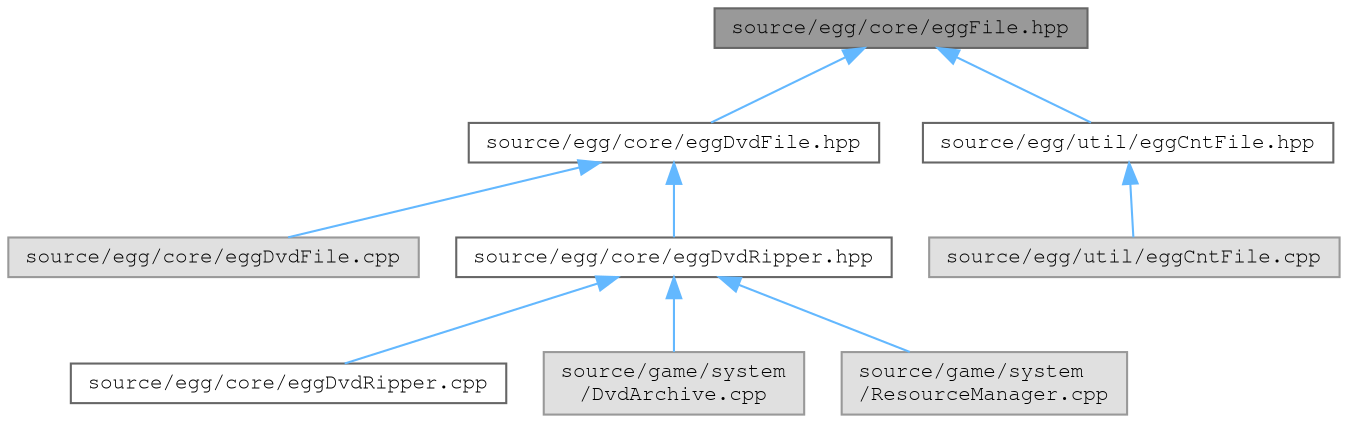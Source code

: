digraph "source/egg/core/eggFile.hpp"
{
 // LATEX_PDF_SIZE
  bgcolor="transparent";
  edge [fontname=FreeMono,fontsize=10,labelfontname=FreeMono,labelfontsize=10];
  node [fontname=FreeMono,fontsize=10,shape=box,height=0.2,width=0.4];
  Node1 [label="source/egg/core/eggFile.hpp",height=0.2,width=0.4,color="gray40", fillcolor="grey60", style="filled", fontcolor="black",tooltip="Base file class."];
  Node1 -> Node2 [dir="back",color="steelblue1",style="solid"];
  Node2 [label="source/egg/core/eggDvdFile.hpp",height=0.2,width=0.4,color="grey40", fillcolor="white", style="filled",URL="$egg_dvd_file_8hpp.html",tooltip="Implementation of File for files on the DVD (read-only)."];
  Node2 -> Node3 [dir="back",color="steelblue1",style="solid"];
  Node3 [label="source/egg/core/eggDvdFile.cpp",height=0.2,width=0.4,color="grey60", fillcolor="#E0E0E0", style="filled",tooltip=" "];
  Node2 -> Node4 [dir="back",color="steelblue1",style="solid"];
  Node4 [label="source/egg/core/eggDvdRipper.hpp",height=0.2,width=0.4,color="grey40", fillcolor="white", style="filled",URL="$egg_dvd_ripper_8hpp.html",tooltip="Headers for the EGG DVD ripper."];
  Node4 -> Node5 [dir="back",color="steelblue1",style="solid"];
  Node5 [label="source/egg/core/eggDvdRipper.cpp",height=0.2,width=0.4,color="grey40", fillcolor="white", style="filled",URL="$egg_dvd_ripper_8cpp.html",tooltip="Implementations for the EGG DVD ripper."];
  Node4 -> Node6 [dir="back",color="steelblue1",style="solid"];
  Node6 [label="source/game/system\l/DvdArchive.cpp",height=0.2,width=0.4,color="grey60", fillcolor="#E0E0E0", style="filled",tooltip=" "];
  Node4 -> Node7 [dir="back",color="steelblue1",style="solid"];
  Node7 [label="source/game/system\l/ResourceManager.cpp",height=0.2,width=0.4,color="grey60", fillcolor="#E0E0E0", style="filled",tooltip=" "];
  Node1 -> Node8 [dir="back",color="steelblue1",style="solid"];
  Node8 [label="source/egg/util/eggCntFile.hpp",height=0.2,width=0.4,color="grey40", fillcolor="white", style="filled",URL="$egg_cnt_file_8hpp.html",tooltip="Implementation of File for NAND-Content files (read-only)."];
  Node8 -> Node9 [dir="back",color="steelblue1",style="solid"];
  Node9 [label="source/egg/util/eggCntFile.cpp",height=0.2,width=0.4,color="grey60", fillcolor="#E0E0E0", style="filled",tooltip=" "];
}
